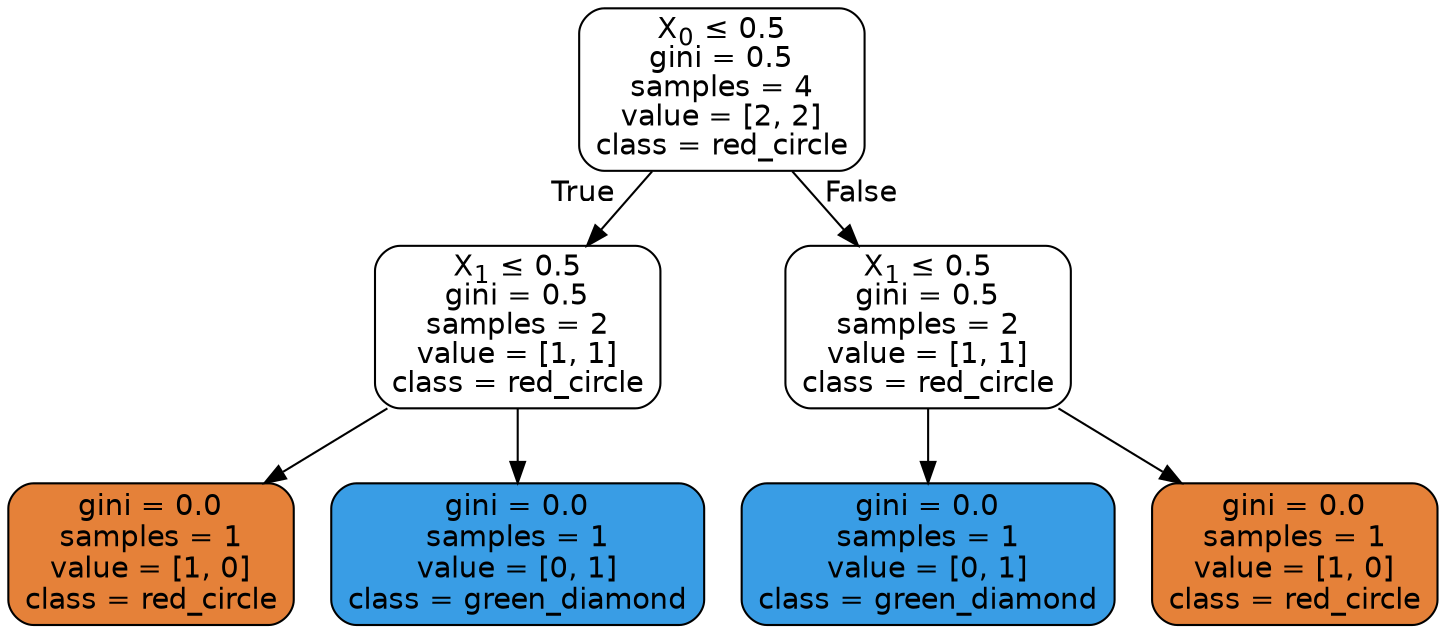 digraph Tree {
node [shape=box, style="filled, rounded", color="black", fontname=helvetica] ;
edge [fontname=helvetica] ;
0 [label=<X<SUB>0</SUB> &le; 0.5<br/>gini = 0.5<br/>samples = 4<br/>value = [2, 2]<br/>class = red_circle>, fillcolor="#ffffff"] ;
1 [label=<X<SUB>1</SUB> &le; 0.5<br/>gini = 0.5<br/>samples = 2<br/>value = [1, 1]<br/>class = red_circle>, fillcolor="#ffffff"] ;
0 -> 1 [labeldistance=2.5, labelangle=45, headlabel="True"] ;
2 [label=<gini = 0.0<br/>samples = 1<br/>value = [1, 0]<br/>class = red_circle>, fillcolor="#e58139"] ;
1 -> 2 ;
3 [label=<gini = 0.0<br/>samples = 1<br/>value = [0, 1]<br/>class = green_diamond>, fillcolor="#399de5"] ;
1 -> 3 ;
4 [label=<X<SUB>1</SUB> &le; 0.5<br/>gini = 0.5<br/>samples = 2<br/>value = [1, 1]<br/>class = red_circle>, fillcolor="#ffffff"] ;
0 -> 4 [labeldistance=2.5, labelangle=-45, headlabel="False"] ;
5 [label=<gini = 0.0<br/>samples = 1<br/>value = [0, 1]<br/>class = green_diamond>, fillcolor="#399de5"] ;
4 -> 5 ;
6 [label=<gini = 0.0<br/>samples = 1<br/>value = [1, 0]<br/>class = red_circle>, fillcolor="#e58139"] ;
4 -> 6 ;
}